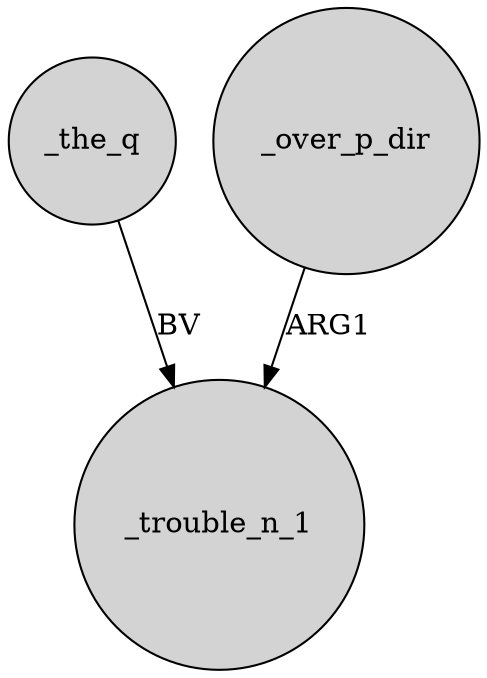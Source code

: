 digraph {
	node [shape=circle style=filled]
	_the_q -> _trouble_n_1 [label=BV]
	_over_p_dir -> _trouble_n_1 [label=ARG1]
}
